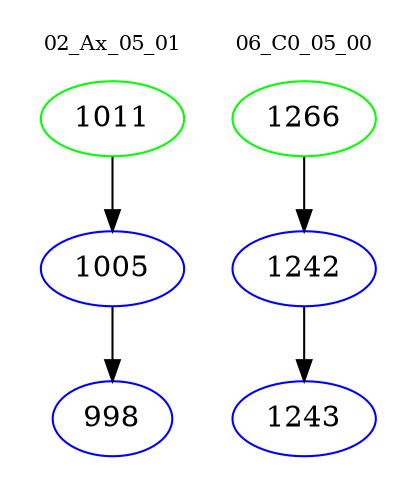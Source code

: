 digraph{
subgraph cluster_0 {
color = white
label = "02_Ax_05_01";
fontsize=10;
T0_1011 [label="1011", color="green"]
T0_1011 -> T0_1005 [color="black"]
T0_1005 [label="1005", color="blue"]
T0_1005 -> T0_998 [color="black"]
T0_998 [label="998", color="blue"]
}
subgraph cluster_1 {
color = white
label = "06_C0_05_00";
fontsize=10;
T1_1266 [label="1266", color="green"]
T1_1266 -> T1_1242 [color="black"]
T1_1242 [label="1242", color="blue"]
T1_1242 -> T1_1243 [color="black"]
T1_1243 [label="1243", color="blue"]
}
}
